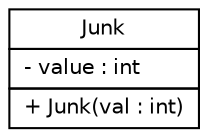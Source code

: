 #!/usr/local/bin/dot
#
# Class diagram 
# Generated by UMLGraph version R5_6-9-g37cd34 (http://www.umlgraph.org/)
#

digraph G {
graph [fontnames="svg"]
edge [fontname="Helvetica",fontsize=10,labelfontname="Helvetica",labelfontsize=10,color="black"];
node [fontname="Helvetica",fontcolor="black",fontsize=10,shape=plaintext,margin=0,width=0,height=0];
nodesep=0.25;
ranksep=0.5;
// Junk
c43 [label=<<table title="Junk" border="0" cellborder="1" cellspacing="0" cellpadding="2"><tr><td><table border="0" cellspacing="0" cellpadding="1"><tr><td align="center" balign="center"> Junk </td></tr></table></td></tr><tr><td><table border="0" cellspacing="0" cellpadding="1"><tr><td align="left" balign="left"> - value : int </td></tr></table></td></tr><tr><td><table border="0" cellspacing="0" cellpadding="1"><tr><td align="left" balign="left"> + Junk(val : int) </td></tr></table></td></tr></table>>];
}

